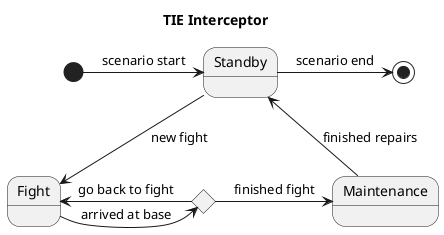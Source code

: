 @startuml
'https://plantuml.com/state-diagram
Title TIE Interceptor 

state Standby
state Fight
state c <<choice>>
state Maintenance

[*] -> Standby : scenario start
Standby --> Fight : new fight

Fight -> c : arrived at base 
c -> Fight : go back to fight
c -> Maintenance : finished fight

Maintenance -> Standby : finished repairs 

Standby -> [*] : scenario end

@enduml